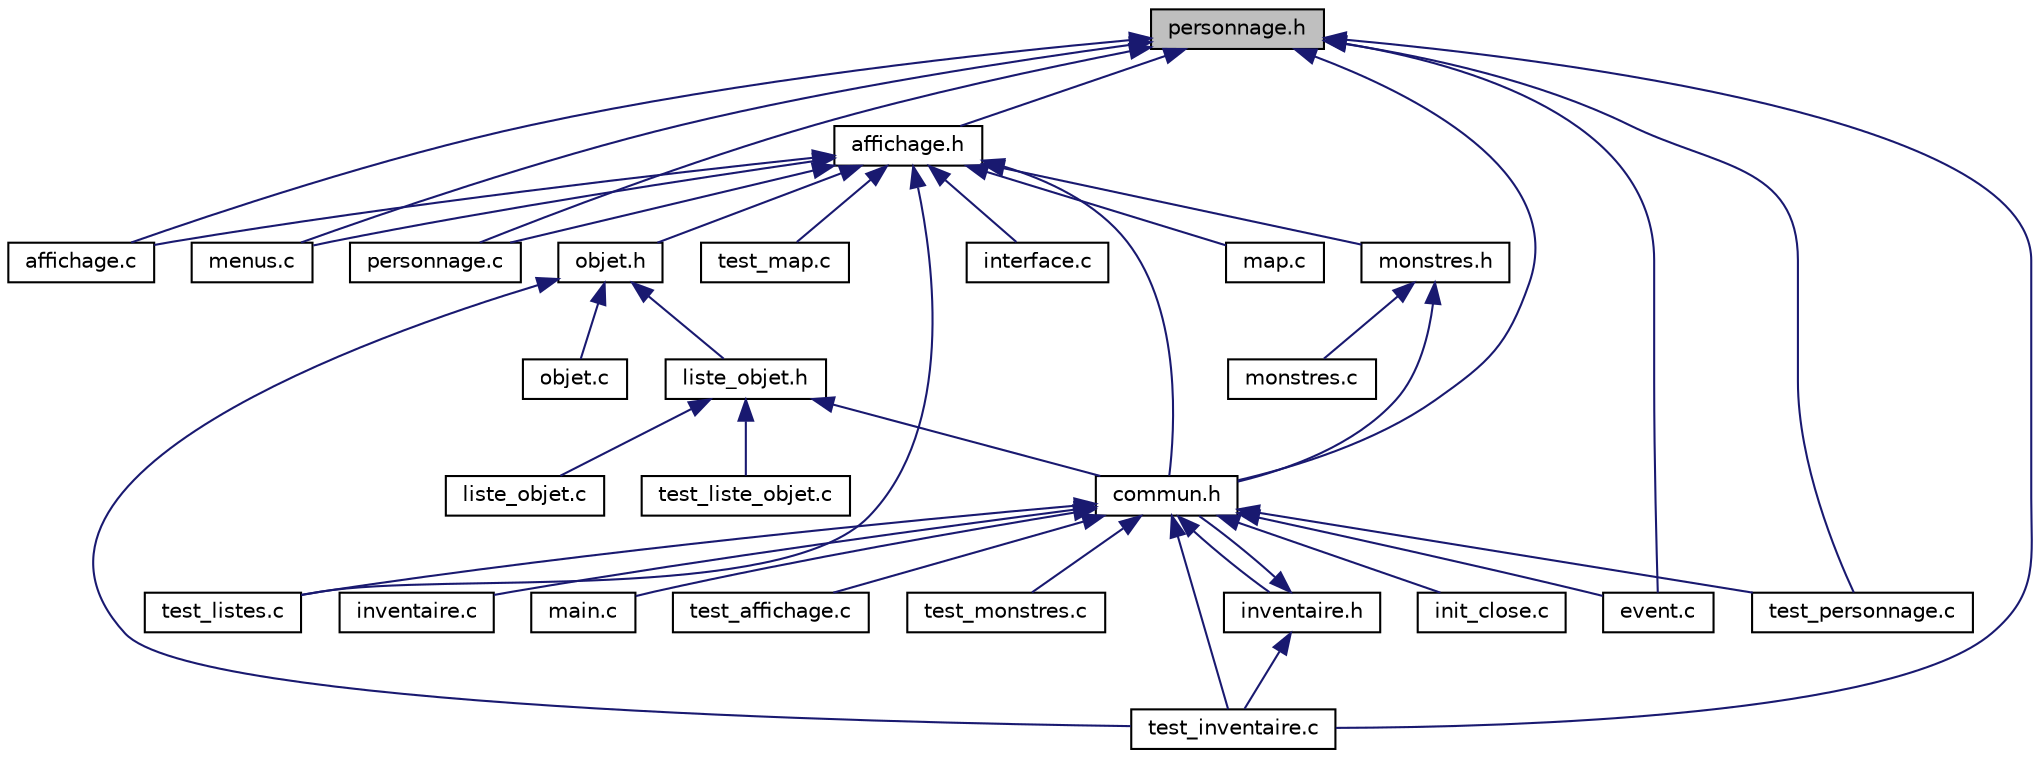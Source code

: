 digraph "personnage.h"
{
 // LATEX_PDF_SIZE
  edge [fontname="Helvetica",fontsize="10",labelfontname="Helvetica",labelfontsize="10"];
  node [fontname="Helvetica",fontsize="10",shape=record];
  Node1 [label="personnage.h",height=0.2,width=0.4,color="black", fillcolor="grey75", style="filled", fontcolor="black",tooltip="Fichier contenant toutes les définitions concernant le personnage."];
  Node1 -> Node2 [dir="back",color="midnightblue",fontsize="10",style="solid"];
  Node2 [label="affichage.c",height=0.2,width=0.4,color="black", fillcolor="white", style="filled",URL="$da/d68/affichage_8c.html",tooltip="Fichier contenant toutes les fonctions relatives à l'affichage."];
  Node1 -> Node3 [dir="back",color="midnightblue",fontsize="10",style="solid"];
  Node3 [label="event.c",height=0.2,width=0.4,color="black", fillcolor="white", style="filled",URL="$d0/deb/event_8c.html",tooltip="Fichier qui appelle différentes fonctions en fonction du déclenchement d'évenements."];
  Node1 -> Node4 [dir="back",color="midnightblue",fontsize="10",style="solid"];
  Node4 [label="menus.c",height=0.2,width=0.4,color="black", fillcolor="white", style="filled",URL="$de/dea/menus_8c.html",tooltip=" "];
  Node1 -> Node5 [dir="back",color="midnightblue",fontsize="10",style="solid"];
  Node5 [label="personnage.c",height=0.2,width=0.4,color="black", fillcolor="white", style="filled",URL="$dd/dce/personnage_8c.html",tooltip="Fichier contenant toutes les fonctions concernant le personnage."];
  Node1 -> Node6 [dir="back",color="midnightblue",fontsize="10",style="solid"];
  Node6 [label="test_inventaire.c",height=0.2,width=0.4,color="black", fillcolor="white", style="filled",URL="$d9/d66/test__inventaire_8c.html",tooltip=" "];
  Node1 -> Node7 [dir="back",color="midnightblue",fontsize="10",style="solid"];
  Node7 [label="test_personnage.c",height=0.2,width=0.4,color="black", fillcolor="white", style="filled",URL="$d3/d9d/test__personnage_8c.html",tooltip=" "];
  Node1 -> Node8 [dir="back",color="midnightblue",fontsize="10",style="solid"];
  Node8 [label="affichage.h",height=0.2,width=0.4,color="black", fillcolor="white", style="filled",URL="$d5/dae/affichage_8h.html",tooltip=" "];
  Node8 -> Node2 [dir="back",color="midnightblue",fontsize="10",style="solid"];
  Node8 -> Node9 [dir="back",color="midnightblue",fontsize="10",style="solid"];
  Node9 [label="interface.c",height=0.2,width=0.4,color="black", fillcolor="white", style="filled",URL="$dd/dda/interface_8c.html",tooltip=" "];
  Node8 -> Node10 [dir="back",color="midnightblue",fontsize="10",style="solid"];
  Node10 [label="map.c",height=0.2,width=0.4,color="black", fillcolor="white", style="filled",URL="$d3/d7a/map_8c.html",tooltip=" "];
  Node8 -> Node4 [dir="back",color="midnightblue",fontsize="10",style="solid"];
  Node8 -> Node5 [dir="back",color="midnightblue",fontsize="10",style="solid"];
  Node8 -> Node11 [dir="back",color="midnightblue",fontsize="10",style="solid"];
  Node11 [label="test_listes.c",height=0.2,width=0.4,color="black", fillcolor="white", style="filled",URL="$d7/d17/test__listes_8c.html",tooltip=" "];
  Node8 -> Node12 [dir="back",color="midnightblue",fontsize="10",style="solid"];
  Node12 [label="test_map.c",height=0.2,width=0.4,color="black", fillcolor="white", style="filled",URL="$d8/dda/test__map_8c.html",tooltip=" "];
  Node8 -> Node13 [dir="back",color="midnightblue",fontsize="10",style="solid"];
  Node13 [label="monstres.h",height=0.2,width=0.4,color="black", fillcolor="white", style="filled",URL="$d0/d1f/monstres_8h.html",tooltip=" "];
  Node13 -> Node14 [dir="back",color="midnightblue",fontsize="10",style="solid"];
  Node14 [label="monstres.c",height=0.2,width=0.4,color="black", fillcolor="white", style="filled",URL="$d9/d79/monstres_8c.html",tooltip=" "];
  Node13 -> Node15 [dir="back",color="midnightblue",fontsize="10",style="solid"];
  Node15 [label="commun.h",height=0.2,width=0.4,color="black", fillcolor="white", style="filled",URL="$d1/d0f/commun_8h.html",tooltip=" "];
  Node15 -> Node3 [dir="back",color="midnightblue",fontsize="10",style="solid"];
  Node15 -> Node16 [dir="back",color="midnightblue",fontsize="10",style="solid"];
  Node16 [label="init_close.c",height=0.2,width=0.4,color="black", fillcolor="white", style="filled",URL="$d1/d41/init__close_8c.html",tooltip=" "];
  Node15 -> Node17 [dir="back",color="midnightblue",fontsize="10",style="solid"];
  Node17 [label="inventaire.c",height=0.2,width=0.4,color="black", fillcolor="white", style="filled",URL="$d4/d04/inventaire_8c.html",tooltip=" "];
  Node15 -> Node18 [dir="back",color="midnightblue",fontsize="10",style="solid"];
  Node18 [label="main.c",height=0.2,width=0.4,color="black", fillcolor="white", style="filled",URL="$d0/d29/main_8c.html",tooltip=" "];
  Node15 -> Node19 [dir="back",color="midnightblue",fontsize="10",style="solid"];
  Node19 [label="test_affichage.c",height=0.2,width=0.4,color="black", fillcolor="white", style="filled",URL="$d3/dd5/test__affichage_8c.html",tooltip=" "];
  Node15 -> Node6 [dir="back",color="midnightblue",fontsize="10",style="solid"];
  Node15 -> Node11 [dir="back",color="midnightblue",fontsize="10",style="solid"];
  Node15 -> Node20 [dir="back",color="midnightblue",fontsize="10",style="solid"];
  Node20 [label="test_monstres.c",height=0.2,width=0.4,color="black", fillcolor="white", style="filled",URL="$d0/db4/test__monstres_8c.html",tooltip=" "];
  Node15 -> Node7 [dir="back",color="midnightblue",fontsize="10",style="solid"];
  Node15 -> Node21 [dir="back",color="midnightblue",fontsize="10",style="solid"];
  Node21 [label="inventaire.h",height=0.2,width=0.4,color="black", fillcolor="white", style="filled",URL="$d2/d9f/inventaire_8h.html",tooltip=" "];
  Node21 -> Node6 [dir="back",color="midnightblue",fontsize="10",style="solid"];
  Node21 -> Node15 [dir="back",color="midnightblue",fontsize="10",style="solid"];
  Node8 -> Node15 [dir="back",color="midnightblue",fontsize="10",style="solid"];
  Node8 -> Node22 [dir="back",color="midnightblue",fontsize="10",style="solid"];
  Node22 [label="objet.h",height=0.2,width=0.4,color="black", fillcolor="white", style="filled",URL="$d4/d0b/objet_8h.html",tooltip="Fichier contenant toutes les définitions concernant les objets."];
  Node22 -> Node23 [dir="back",color="midnightblue",fontsize="10",style="solid"];
  Node23 [label="objet.c",height=0.2,width=0.4,color="black", fillcolor="white", style="filled",URL="$d2/dd1/objet_8c.html",tooltip="Fichier contenant toutes les fonctions concernant les objets."];
  Node22 -> Node6 [dir="back",color="midnightblue",fontsize="10",style="solid"];
  Node22 -> Node24 [dir="back",color="midnightblue",fontsize="10",style="solid"];
  Node24 [label="liste_objet.h",height=0.2,width=0.4,color="black", fillcolor="white", style="filled",URL="$d7/d64/liste__objet_8h.html",tooltip="Fichier contenant toutes les définitions concernant les listes d'objets."];
  Node24 -> Node25 [dir="back",color="midnightblue",fontsize="10",style="solid"];
  Node25 [label="liste_objet.c",height=0.2,width=0.4,color="black", fillcolor="white", style="filled",URL="$d5/d17/liste__objet_8c.html",tooltip=" "];
  Node24 -> Node26 [dir="back",color="midnightblue",fontsize="10",style="solid"];
  Node26 [label="test_liste_objet.c",height=0.2,width=0.4,color="black", fillcolor="white", style="filled",URL="$dc/de4/test__liste__objet_8c.html",tooltip=" "];
  Node24 -> Node15 [dir="back",color="midnightblue",fontsize="10",style="solid"];
  Node1 -> Node15 [dir="back",color="midnightblue",fontsize="10",style="solid"];
}
